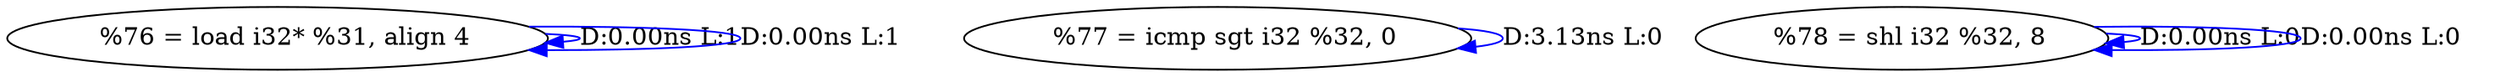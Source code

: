 digraph {
Node0x3107c60[label="  %76 = load i32* %31, align 4"];
Node0x3107c60 -> Node0x3107c60[label="D:0.00ns L:1",color=blue];
Node0x3107c60 -> Node0x3107c60[label="D:0.00ns L:1",color=blue];
Node0x3107d80[label="  %77 = icmp sgt i32 %32, 0"];
Node0x3107d80 -> Node0x3107d80[label="D:3.13ns L:0",color=blue];
Node0x3107ea0[label="  %78 = shl i32 %32, 8"];
Node0x3107ea0 -> Node0x3107ea0[label="D:0.00ns L:0",color=blue];
Node0x3107ea0 -> Node0x3107ea0[label="D:0.00ns L:0",color=blue];
}
